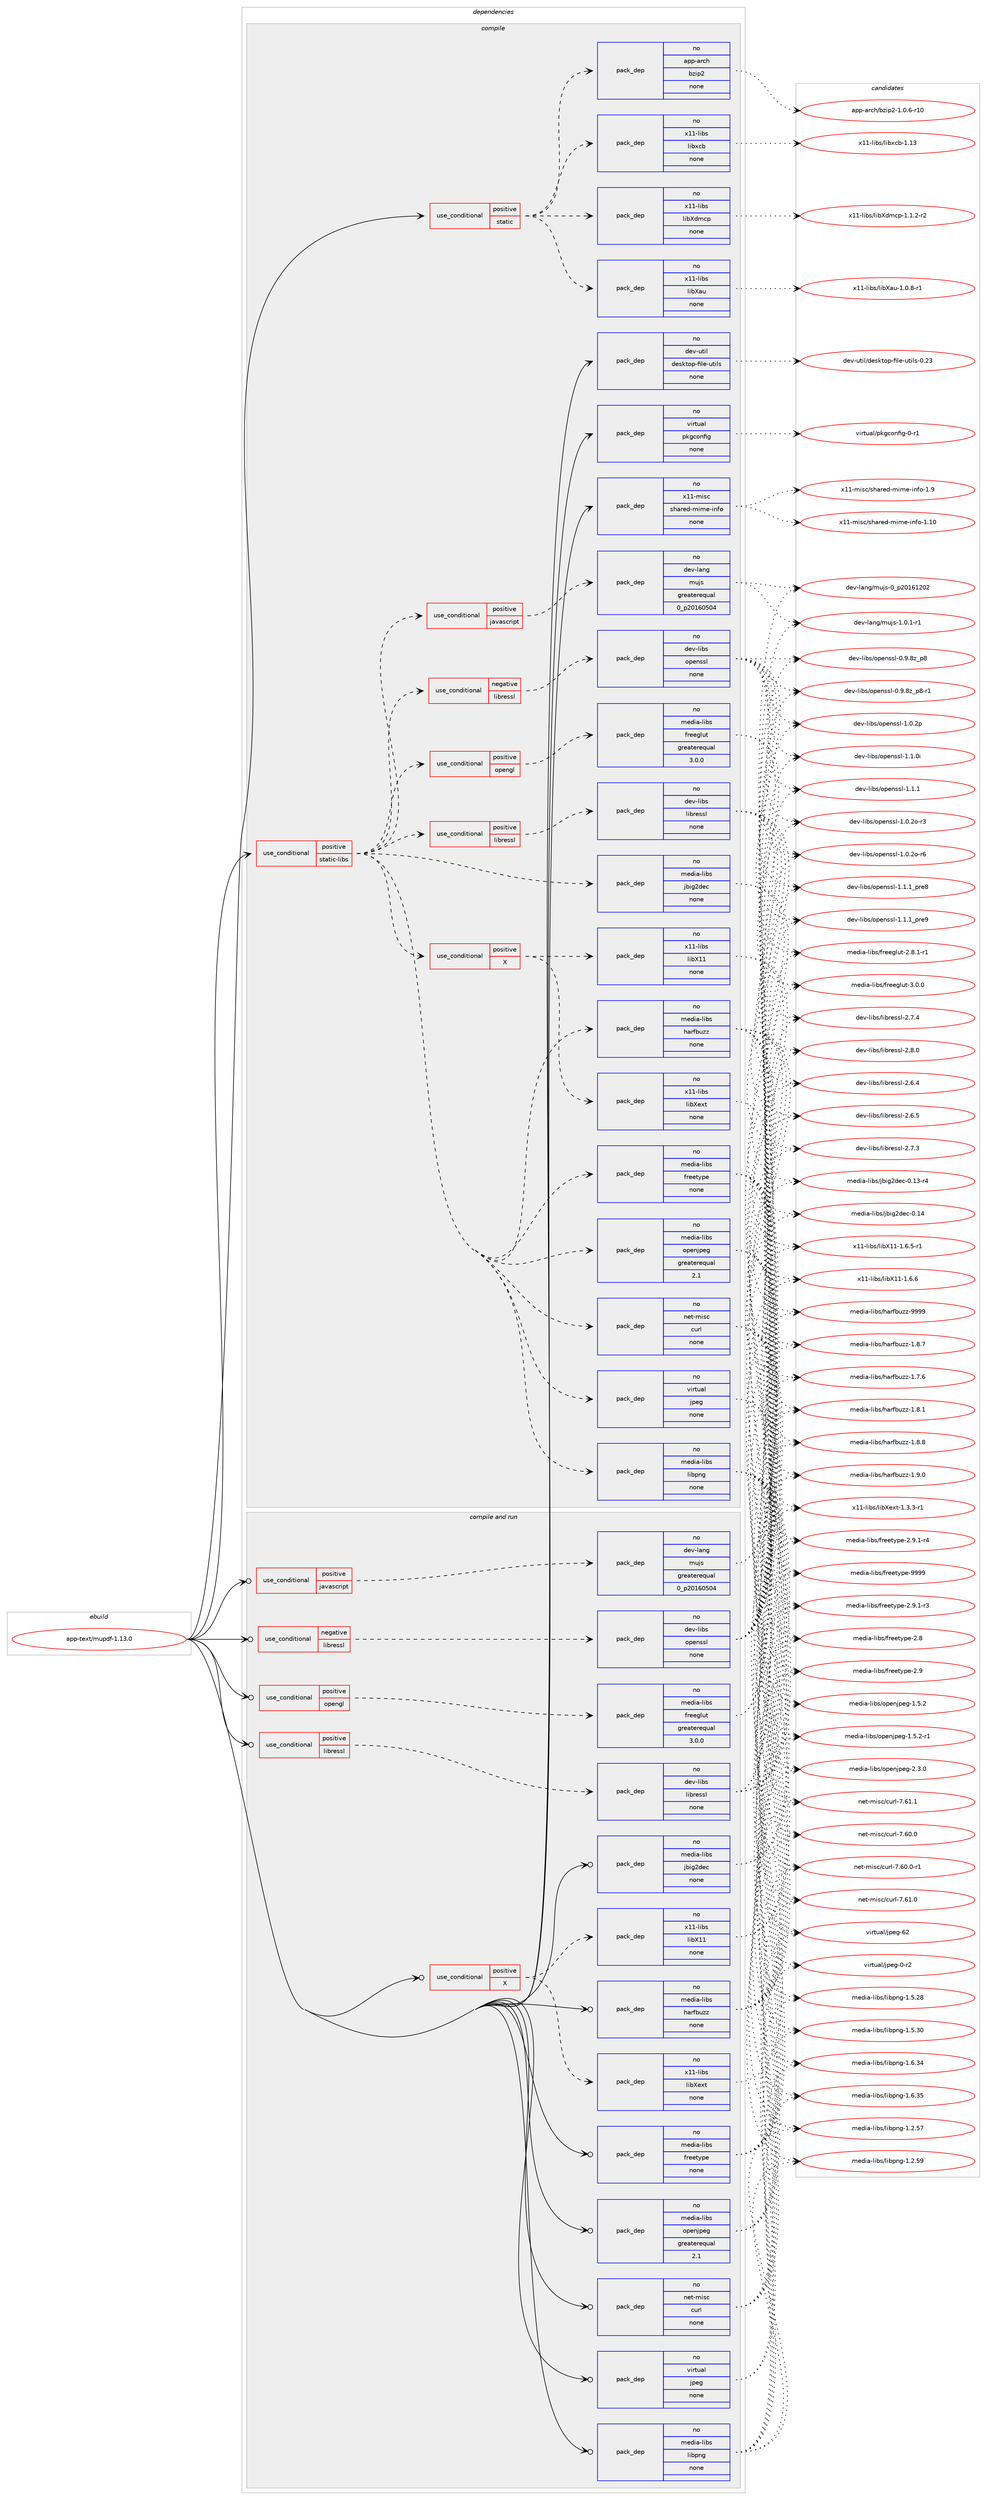 digraph prolog {

# *************
# Graph options
# *************

newrank=true;
concentrate=true;
compound=true;
graph [rankdir=LR,fontname=Helvetica,fontsize=10,ranksep=1.5];#, ranksep=2.5, nodesep=0.2];
edge  [arrowhead=vee];
node  [fontname=Helvetica,fontsize=10];

# **********
# The ebuild
# **********

subgraph cluster_leftcol {
color=gray;
rank=same;
label=<<i>ebuild</i>>;
id [label="app-text/mupdf-1.13.0", color=red, width=4, href="../app-text/mupdf-1.13.0.svg"];
}

# ****************
# The dependencies
# ****************

subgraph cluster_midcol {
color=gray;
label=<<i>dependencies</i>>;
subgraph cluster_compile {
fillcolor="#eeeeee";
style=filled;
label=<<i>compile</i>>;
subgraph cond702 {
dependency2549 [label=<<TABLE BORDER="0" CELLBORDER="1" CELLSPACING="0" CELLPADDING="4"><TR><TD ROWSPAN="3" CELLPADDING="10">use_conditional</TD></TR><TR><TD>positive</TD></TR><TR><TD>static</TD></TR></TABLE>>, shape=none, color=red];
subgraph pack1787 {
dependency2550 [label=<<TABLE BORDER="0" CELLBORDER="1" CELLSPACING="0" CELLPADDING="4" WIDTH="220"><TR><TD ROWSPAN="6" CELLPADDING="30">pack_dep</TD></TR><TR><TD WIDTH="110">no</TD></TR><TR><TD>app-arch</TD></TR><TR><TD>bzip2</TD></TR><TR><TD>none</TD></TR><TR><TD></TD></TR></TABLE>>, shape=none, color=blue];
}
dependency2549:e -> dependency2550:w [weight=20,style="dashed",arrowhead="vee"];
subgraph pack1788 {
dependency2551 [label=<<TABLE BORDER="0" CELLBORDER="1" CELLSPACING="0" CELLPADDING="4" WIDTH="220"><TR><TD ROWSPAN="6" CELLPADDING="30">pack_dep</TD></TR><TR><TD WIDTH="110">no</TD></TR><TR><TD>x11-libs</TD></TR><TR><TD>libXau</TD></TR><TR><TD>none</TD></TR><TR><TD></TD></TR></TABLE>>, shape=none, color=blue];
}
dependency2549:e -> dependency2551:w [weight=20,style="dashed",arrowhead="vee"];
subgraph pack1789 {
dependency2552 [label=<<TABLE BORDER="0" CELLBORDER="1" CELLSPACING="0" CELLPADDING="4" WIDTH="220"><TR><TD ROWSPAN="6" CELLPADDING="30">pack_dep</TD></TR><TR><TD WIDTH="110">no</TD></TR><TR><TD>x11-libs</TD></TR><TR><TD>libXdmcp</TD></TR><TR><TD>none</TD></TR><TR><TD></TD></TR></TABLE>>, shape=none, color=blue];
}
dependency2549:e -> dependency2552:w [weight=20,style="dashed",arrowhead="vee"];
subgraph pack1790 {
dependency2553 [label=<<TABLE BORDER="0" CELLBORDER="1" CELLSPACING="0" CELLPADDING="4" WIDTH="220"><TR><TD ROWSPAN="6" CELLPADDING="30">pack_dep</TD></TR><TR><TD WIDTH="110">no</TD></TR><TR><TD>x11-libs</TD></TR><TR><TD>libxcb</TD></TR><TR><TD>none</TD></TR><TR><TD></TD></TR></TABLE>>, shape=none, color=blue];
}
dependency2549:e -> dependency2553:w [weight=20,style="dashed",arrowhead="vee"];
}
id:e -> dependency2549:w [weight=20,style="solid",arrowhead="vee"];
subgraph cond703 {
dependency2554 [label=<<TABLE BORDER="0" CELLBORDER="1" CELLSPACING="0" CELLPADDING="4"><TR><TD ROWSPAN="3" CELLPADDING="10">use_conditional</TD></TR><TR><TD>positive</TD></TR><TR><TD>static-libs</TD></TR></TABLE>>, shape=none, color=red];
subgraph cond704 {
dependency2555 [label=<<TABLE BORDER="0" CELLBORDER="1" CELLSPACING="0" CELLPADDING="4"><TR><TD ROWSPAN="3" CELLPADDING="10">use_conditional</TD></TR><TR><TD>negative</TD></TR><TR><TD>libressl</TD></TR></TABLE>>, shape=none, color=red];
subgraph pack1791 {
dependency2556 [label=<<TABLE BORDER="0" CELLBORDER="1" CELLSPACING="0" CELLPADDING="4" WIDTH="220"><TR><TD ROWSPAN="6" CELLPADDING="30">pack_dep</TD></TR><TR><TD WIDTH="110">no</TD></TR><TR><TD>dev-libs</TD></TR><TR><TD>openssl</TD></TR><TR><TD>none</TD></TR><TR><TD></TD></TR></TABLE>>, shape=none, color=blue];
}
dependency2555:e -> dependency2556:w [weight=20,style="dashed",arrowhead="vee"];
}
dependency2554:e -> dependency2555:w [weight=20,style="dashed",arrowhead="vee"];
subgraph cond705 {
dependency2557 [label=<<TABLE BORDER="0" CELLBORDER="1" CELLSPACING="0" CELLPADDING="4"><TR><TD ROWSPAN="3" CELLPADDING="10">use_conditional</TD></TR><TR><TD>positive</TD></TR><TR><TD>libressl</TD></TR></TABLE>>, shape=none, color=red];
subgraph pack1792 {
dependency2558 [label=<<TABLE BORDER="0" CELLBORDER="1" CELLSPACING="0" CELLPADDING="4" WIDTH="220"><TR><TD ROWSPAN="6" CELLPADDING="30">pack_dep</TD></TR><TR><TD WIDTH="110">no</TD></TR><TR><TD>dev-libs</TD></TR><TR><TD>libressl</TD></TR><TR><TD>none</TD></TR><TR><TD></TD></TR></TABLE>>, shape=none, color=blue];
}
dependency2557:e -> dependency2558:w [weight=20,style="dashed",arrowhead="vee"];
}
dependency2554:e -> dependency2557:w [weight=20,style="dashed",arrowhead="vee"];
subgraph cond706 {
dependency2559 [label=<<TABLE BORDER="0" CELLBORDER="1" CELLSPACING="0" CELLPADDING="4"><TR><TD ROWSPAN="3" CELLPADDING="10">use_conditional</TD></TR><TR><TD>positive</TD></TR><TR><TD>javascript</TD></TR></TABLE>>, shape=none, color=red];
subgraph pack1793 {
dependency2560 [label=<<TABLE BORDER="0" CELLBORDER="1" CELLSPACING="0" CELLPADDING="4" WIDTH="220"><TR><TD ROWSPAN="6" CELLPADDING="30">pack_dep</TD></TR><TR><TD WIDTH="110">no</TD></TR><TR><TD>dev-lang</TD></TR><TR><TD>mujs</TD></TR><TR><TD>greaterequal</TD></TR><TR><TD>0_p20160504</TD></TR></TABLE>>, shape=none, color=blue];
}
dependency2559:e -> dependency2560:w [weight=20,style="dashed",arrowhead="vee"];
}
dependency2554:e -> dependency2559:w [weight=20,style="dashed",arrowhead="vee"];
subgraph pack1794 {
dependency2561 [label=<<TABLE BORDER="0" CELLBORDER="1" CELLSPACING="0" CELLPADDING="4" WIDTH="220"><TR><TD ROWSPAN="6" CELLPADDING="30">pack_dep</TD></TR><TR><TD WIDTH="110">no</TD></TR><TR><TD>media-libs</TD></TR><TR><TD>freetype</TD></TR><TR><TD>none</TD></TR><TR><TD></TD></TR></TABLE>>, shape=none, color=blue];
}
dependency2554:e -> dependency2561:w [weight=20,style="dashed",arrowhead="vee"];
subgraph pack1795 {
dependency2562 [label=<<TABLE BORDER="0" CELLBORDER="1" CELLSPACING="0" CELLPADDING="4" WIDTH="220"><TR><TD ROWSPAN="6" CELLPADDING="30">pack_dep</TD></TR><TR><TD WIDTH="110">no</TD></TR><TR><TD>media-libs</TD></TR><TR><TD>harfbuzz</TD></TR><TR><TD>none</TD></TR><TR><TD></TD></TR></TABLE>>, shape=none, color=blue];
}
dependency2554:e -> dependency2562:w [weight=20,style="dashed",arrowhead="vee"];
subgraph pack1796 {
dependency2563 [label=<<TABLE BORDER="0" CELLBORDER="1" CELLSPACING="0" CELLPADDING="4" WIDTH="220"><TR><TD ROWSPAN="6" CELLPADDING="30">pack_dep</TD></TR><TR><TD WIDTH="110">no</TD></TR><TR><TD>media-libs</TD></TR><TR><TD>jbig2dec</TD></TR><TR><TD>none</TD></TR><TR><TD></TD></TR></TABLE>>, shape=none, color=blue];
}
dependency2554:e -> dependency2563:w [weight=20,style="dashed",arrowhead="vee"];
subgraph pack1797 {
dependency2564 [label=<<TABLE BORDER="0" CELLBORDER="1" CELLSPACING="0" CELLPADDING="4" WIDTH="220"><TR><TD ROWSPAN="6" CELLPADDING="30">pack_dep</TD></TR><TR><TD WIDTH="110">no</TD></TR><TR><TD>media-libs</TD></TR><TR><TD>libpng</TD></TR><TR><TD>none</TD></TR><TR><TD></TD></TR></TABLE>>, shape=none, color=blue];
}
dependency2554:e -> dependency2564:w [weight=20,style="dashed",arrowhead="vee"];
subgraph pack1798 {
dependency2565 [label=<<TABLE BORDER="0" CELLBORDER="1" CELLSPACING="0" CELLPADDING="4" WIDTH="220"><TR><TD ROWSPAN="6" CELLPADDING="30">pack_dep</TD></TR><TR><TD WIDTH="110">no</TD></TR><TR><TD>media-libs</TD></TR><TR><TD>openjpeg</TD></TR><TR><TD>greaterequal</TD></TR><TR><TD>2.1</TD></TR></TABLE>>, shape=none, color=blue];
}
dependency2554:e -> dependency2565:w [weight=20,style="dashed",arrowhead="vee"];
subgraph pack1799 {
dependency2566 [label=<<TABLE BORDER="0" CELLBORDER="1" CELLSPACING="0" CELLPADDING="4" WIDTH="220"><TR><TD ROWSPAN="6" CELLPADDING="30">pack_dep</TD></TR><TR><TD WIDTH="110">no</TD></TR><TR><TD>net-misc</TD></TR><TR><TD>curl</TD></TR><TR><TD>none</TD></TR><TR><TD></TD></TR></TABLE>>, shape=none, color=blue];
}
dependency2554:e -> dependency2566:w [weight=20,style="dashed",arrowhead="vee"];
subgraph pack1800 {
dependency2567 [label=<<TABLE BORDER="0" CELLBORDER="1" CELLSPACING="0" CELLPADDING="4" WIDTH="220"><TR><TD ROWSPAN="6" CELLPADDING="30">pack_dep</TD></TR><TR><TD WIDTH="110">no</TD></TR><TR><TD>virtual</TD></TR><TR><TD>jpeg</TD></TR><TR><TD>none</TD></TR><TR><TD></TD></TR></TABLE>>, shape=none, color=blue];
}
dependency2554:e -> dependency2567:w [weight=20,style="dashed",arrowhead="vee"];
subgraph cond707 {
dependency2568 [label=<<TABLE BORDER="0" CELLBORDER="1" CELLSPACING="0" CELLPADDING="4"><TR><TD ROWSPAN="3" CELLPADDING="10">use_conditional</TD></TR><TR><TD>positive</TD></TR><TR><TD>X</TD></TR></TABLE>>, shape=none, color=red];
subgraph pack1801 {
dependency2569 [label=<<TABLE BORDER="0" CELLBORDER="1" CELLSPACING="0" CELLPADDING="4" WIDTH="220"><TR><TD ROWSPAN="6" CELLPADDING="30">pack_dep</TD></TR><TR><TD WIDTH="110">no</TD></TR><TR><TD>x11-libs</TD></TR><TR><TD>libX11</TD></TR><TR><TD>none</TD></TR><TR><TD></TD></TR></TABLE>>, shape=none, color=blue];
}
dependency2568:e -> dependency2569:w [weight=20,style="dashed",arrowhead="vee"];
subgraph pack1802 {
dependency2570 [label=<<TABLE BORDER="0" CELLBORDER="1" CELLSPACING="0" CELLPADDING="4" WIDTH="220"><TR><TD ROWSPAN="6" CELLPADDING="30">pack_dep</TD></TR><TR><TD WIDTH="110">no</TD></TR><TR><TD>x11-libs</TD></TR><TR><TD>libXext</TD></TR><TR><TD>none</TD></TR><TR><TD></TD></TR></TABLE>>, shape=none, color=blue];
}
dependency2568:e -> dependency2570:w [weight=20,style="dashed",arrowhead="vee"];
}
dependency2554:e -> dependency2568:w [weight=20,style="dashed",arrowhead="vee"];
subgraph cond708 {
dependency2571 [label=<<TABLE BORDER="0" CELLBORDER="1" CELLSPACING="0" CELLPADDING="4"><TR><TD ROWSPAN="3" CELLPADDING="10">use_conditional</TD></TR><TR><TD>positive</TD></TR><TR><TD>opengl</TD></TR></TABLE>>, shape=none, color=red];
subgraph pack1803 {
dependency2572 [label=<<TABLE BORDER="0" CELLBORDER="1" CELLSPACING="0" CELLPADDING="4" WIDTH="220"><TR><TD ROWSPAN="6" CELLPADDING="30">pack_dep</TD></TR><TR><TD WIDTH="110">no</TD></TR><TR><TD>media-libs</TD></TR><TR><TD>freeglut</TD></TR><TR><TD>greaterequal</TD></TR><TR><TD>3.0.0</TD></TR></TABLE>>, shape=none, color=blue];
}
dependency2571:e -> dependency2572:w [weight=20,style="dashed",arrowhead="vee"];
}
dependency2554:e -> dependency2571:w [weight=20,style="dashed",arrowhead="vee"];
}
id:e -> dependency2554:w [weight=20,style="solid",arrowhead="vee"];
subgraph pack1804 {
dependency2573 [label=<<TABLE BORDER="0" CELLBORDER="1" CELLSPACING="0" CELLPADDING="4" WIDTH="220"><TR><TD ROWSPAN="6" CELLPADDING="30">pack_dep</TD></TR><TR><TD WIDTH="110">no</TD></TR><TR><TD>dev-util</TD></TR><TR><TD>desktop-file-utils</TD></TR><TR><TD>none</TD></TR><TR><TD></TD></TR></TABLE>>, shape=none, color=blue];
}
id:e -> dependency2573:w [weight=20,style="solid",arrowhead="vee"];
subgraph pack1805 {
dependency2574 [label=<<TABLE BORDER="0" CELLBORDER="1" CELLSPACING="0" CELLPADDING="4" WIDTH="220"><TR><TD ROWSPAN="6" CELLPADDING="30">pack_dep</TD></TR><TR><TD WIDTH="110">no</TD></TR><TR><TD>virtual</TD></TR><TR><TD>pkgconfig</TD></TR><TR><TD>none</TD></TR><TR><TD></TD></TR></TABLE>>, shape=none, color=blue];
}
id:e -> dependency2574:w [weight=20,style="solid",arrowhead="vee"];
subgraph pack1806 {
dependency2575 [label=<<TABLE BORDER="0" CELLBORDER="1" CELLSPACING="0" CELLPADDING="4" WIDTH="220"><TR><TD ROWSPAN="6" CELLPADDING="30">pack_dep</TD></TR><TR><TD WIDTH="110">no</TD></TR><TR><TD>x11-misc</TD></TR><TR><TD>shared-mime-info</TD></TR><TR><TD>none</TD></TR><TR><TD></TD></TR></TABLE>>, shape=none, color=blue];
}
id:e -> dependency2575:w [weight=20,style="solid",arrowhead="vee"];
}
subgraph cluster_compileandrun {
fillcolor="#eeeeee";
style=filled;
label=<<i>compile and run</i>>;
subgraph cond709 {
dependency2576 [label=<<TABLE BORDER="0" CELLBORDER="1" CELLSPACING="0" CELLPADDING="4"><TR><TD ROWSPAN="3" CELLPADDING="10">use_conditional</TD></TR><TR><TD>negative</TD></TR><TR><TD>libressl</TD></TR></TABLE>>, shape=none, color=red];
subgraph pack1807 {
dependency2577 [label=<<TABLE BORDER="0" CELLBORDER="1" CELLSPACING="0" CELLPADDING="4" WIDTH="220"><TR><TD ROWSPAN="6" CELLPADDING="30">pack_dep</TD></TR><TR><TD WIDTH="110">no</TD></TR><TR><TD>dev-libs</TD></TR><TR><TD>openssl</TD></TR><TR><TD>none</TD></TR><TR><TD></TD></TR></TABLE>>, shape=none, color=blue];
}
dependency2576:e -> dependency2577:w [weight=20,style="dashed",arrowhead="vee"];
}
id:e -> dependency2576:w [weight=20,style="solid",arrowhead="odotvee"];
subgraph cond710 {
dependency2578 [label=<<TABLE BORDER="0" CELLBORDER="1" CELLSPACING="0" CELLPADDING="4"><TR><TD ROWSPAN="3" CELLPADDING="10">use_conditional</TD></TR><TR><TD>positive</TD></TR><TR><TD>X</TD></TR></TABLE>>, shape=none, color=red];
subgraph pack1808 {
dependency2579 [label=<<TABLE BORDER="0" CELLBORDER="1" CELLSPACING="0" CELLPADDING="4" WIDTH="220"><TR><TD ROWSPAN="6" CELLPADDING="30">pack_dep</TD></TR><TR><TD WIDTH="110">no</TD></TR><TR><TD>x11-libs</TD></TR><TR><TD>libX11</TD></TR><TR><TD>none</TD></TR><TR><TD></TD></TR></TABLE>>, shape=none, color=blue];
}
dependency2578:e -> dependency2579:w [weight=20,style="dashed",arrowhead="vee"];
subgraph pack1809 {
dependency2580 [label=<<TABLE BORDER="0" CELLBORDER="1" CELLSPACING="0" CELLPADDING="4" WIDTH="220"><TR><TD ROWSPAN="6" CELLPADDING="30">pack_dep</TD></TR><TR><TD WIDTH="110">no</TD></TR><TR><TD>x11-libs</TD></TR><TR><TD>libXext</TD></TR><TR><TD>none</TD></TR><TR><TD></TD></TR></TABLE>>, shape=none, color=blue];
}
dependency2578:e -> dependency2580:w [weight=20,style="dashed",arrowhead="vee"];
}
id:e -> dependency2578:w [weight=20,style="solid",arrowhead="odotvee"];
subgraph cond711 {
dependency2581 [label=<<TABLE BORDER="0" CELLBORDER="1" CELLSPACING="0" CELLPADDING="4"><TR><TD ROWSPAN="3" CELLPADDING="10">use_conditional</TD></TR><TR><TD>positive</TD></TR><TR><TD>javascript</TD></TR></TABLE>>, shape=none, color=red];
subgraph pack1810 {
dependency2582 [label=<<TABLE BORDER="0" CELLBORDER="1" CELLSPACING="0" CELLPADDING="4" WIDTH="220"><TR><TD ROWSPAN="6" CELLPADDING="30">pack_dep</TD></TR><TR><TD WIDTH="110">no</TD></TR><TR><TD>dev-lang</TD></TR><TR><TD>mujs</TD></TR><TR><TD>greaterequal</TD></TR><TR><TD>0_p20160504</TD></TR></TABLE>>, shape=none, color=blue];
}
dependency2581:e -> dependency2582:w [weight=20,style="dashed",arrowhead="vee"];
}
id:e -> dependency2581:w [weight=20,style="solid",arrowhead="odotvee"];
subgraph cond712 {
dependency2583 [label=<<TABLE BORDER="0" CELLBORDER="1" CELLSPACING="0" CELLPADDING="4"><TR><TD ROWSPAN="3" CELLPADDING="10">use_conditional</TD></TR><TR><TD>positive</TD></TR><TR><TD>libressl</TD></TR></TABLE>>, shape=none, color=red];
subgraph pack1811 {
dependency2584 [label=<<TABLE BORDER="0" CELLBORDER="1" CELLSPACING="0" CELLPADDING="4" WIDTH="220"><TR><TD ROWSPAN="6" CELLPADDING="30">pack_dep</TD></TR><TR><TD WIDTH="110">no</TD></TR><TR><TD>dev-libs</TD></TR><TR><TD>libressl</TD></TR><TR><TD>none</TD></TR><TR><TD></TD></TR></TABLE>>, shape=none, color=blue];
}
dependency2583:e -> dependency2584:w [weight=20,style="dashed",arrowhead="vee"];
}
id:e -> dependency2583:w [weight=20,style="solid",arrowhead="odotvee"];
subgraph cond713 {
dependency2585 [label=<<TABLE BORDER="0" CELLBORDER="1" CELLSPACING="0" CELLPADDING="4"><TR><TD ROWSPAN="3" CELLPADDING="10">use_conditional</TD></TR><TR><TD>positive</TD></TR><TR><TD>opengl</TD></TR></TABLE>>, shape=none, color=red];
subgraph pack1812 {
dependency2586 [label=<<TABLE BORDER="0" CELLBORDER="1" CELLSPACING="0" CELLPADDING="4" WIDTH="220"><TR><TD ROWSPAN="6" CELLPADDING="30">pack_dep</TD></TR><TR><TD WIDTH="110">no</TD></TR><TR><TD>media-libs</TD></TR><TR><TD>freeglut</TD></TR><TR><TD>greaterequal</TD></TR><TR><TD>3.0.0</TD></TR></TABLE>>, shape=none, color=blue];
}
dependency2585:e -> dependency2586:w [weight=20,style="dashed",arrowhead="vee"];
}
id:e -> dependency2585:w [weight=20,style="solid",arrowhead="odotvee"];
subgraph pack1813 {
dependency2587 [label=<<TABLE BORDER="0" CELLBORDER="1" CELLSPACING="0" CELLPADDING="4" WIDTH="220"><TR><TD ROWSPAN="6" CELLPADDING="30">pack_dep</TD></TR><TR><TD WIDTH="110">no</TD></TR><TR><TD>media-libs</TD></TR><TR><TD>freetype</TD></TR><TR><TD>none</TD></TR><TR><TD></TD></TR></TABLE>>, shape=none, color=blue];
}
id:e -> dependency2587:w [weight=20,style="solid",arrowhead="odotvee"];
subgraph pack1814 {
dependency2588 [label=<<TABLE BORDER="0" CELLBORDER="1" CELLSPACING="0" CELLPADDING="4" WIDTH="220"><TR><TD ROWSPAN="6" CELLPADDING="30">pack_dep</TD></TR><TR><TD WIDTH="110">no</TD></TR><TR><TD>media-libs</TD></TR><TR><TD>harfbuzz</TD></TR><TR><TD>none</TD></TR><TR><TD></TD></TR></TABLE>>, shape=none, color=blue];
}
id:e -> dependency2588:w [weight=20,style="solid",arrowhead="odotvee"];
subgraph pack1815 {
dependency2589 [label=<<TABLE BORDER="0" CELLBORDER="1" CELLSPACING="0" CELLPADDING="4" WIDTH="220"><TR><TD ROWSPAN="6" CELLPADDING="30">pack_dep</TD></TR><TR><TD WIDTH="110">no</TD></TR><TR><TD>media-libs</TD></TR><TR><TD>jbig2dec</TD></TR><TR><TD>none</TD></TR><TR><TD></TD></TR></TABLE>>, shape=none, color=blue];
}
id:e -> dependency2589:w [weight=20,style="solid",arrowhead="odotvee"];
subgraph pack1816 {
dependency2590 [label=<<TABLE BORDER="0" CELLBORDER="1" CELLSPACING="0" CELLPADDING="4" WIDTH="220"><TR><TD ROWSPAN="6" CELLPADDING="30">pack_dep</TD></TR><TR><TD WIDTH="110">no</TD></TR><TR><TD>media-libs</TD></TR><TR><TD>libpng</TD></TR><TR><TD>none</TD></TR><TR><TD></TD></TR></TABLE>>, shape=none, color=blue];
}
id:e -> dependency2590:w [weight=20,style="solid",arrowhead="odotvee"];
subgraph pack1817 {
dependency2591 [label=<<TABLE BORDER="0" CELLBORDER="1" CELLSPACING="0" CELLPADDING="4" WIDTH="220"><TR><TD ROWSPAN="6" CELLPADDING="30">pack_dep</TD></TR><TR><TD WIDTH="110">no</TD></TR><TR><TD>media-libs</TD></TR><TR><TD>openjpeg</TD></TR><TR><TD>greaterequal</TD></TR><TR><TD>2.1</TD></TR></TABLE>>, shape=none, color=blue];
}
id:e -> dependency2591:w [weight=20,style="solid",arrowhead="odotvee"];
subgraph pack1818 {
dependency2592 [label=<<TABLE BORDER="0" CELLBORDER="1" CELLSPACING="0" CELLPADDING="4" WIDTH="220"><TR><TD ROWSPAN="6" CELLPADDING="30">pack_dep</TD></TR><TR><TD WIDTH="110">no</TD></TR><TR><TD>net-misc</TD></TR><TR><TD>curl</TD></TR><TR><TD>none</TD></TR><TR><TD></TD></TR></TABLE>>, shape=none, color=blue];
}
id:e -> dependency2592:w [weight=20,style="solid",arrowhead="odotvee"];
subgraph pack1819 {
dependency2593 [label=<<TABLE BORDER="0" CELLBORDER="1" CELLSPACING="0" CELLPADDING="4" WIDTH="220"><TR><TD ROWSPAN="6" CELLPADDING="30">pack_dep</TD></TR><TR><TD WIDTH="110">no</TD></TR><TR><TD>virtual</TD></TR><TR><TD>jpeg</TD></TR><TR><TD>none</TD></TR><TR><TD></TD></TR></TABLE>>, shape=none, color=blue];
}
id:e -> dependency2593:w [weight=20,style="solid",arrowhead="odotvee"];
}
subgraph cluster_run {
fillcolor="#eeeeee";
style=filled;
label=<<i>run</i>>;
}
}

# **************
# The candidates
# **************

subgraph cluster_choices {
rank=same;
color=gray;
label=<<i>candidates</i>>;

subgraph choice1787 {
color=black;
nodesep=1;
choice97112112459711499104479812210511250454946484654451144948 [label="app-arch/bzip2-1.0.6-r10", color=red, width=4,href="../app-arch/bzip2-1.0.6-r10.svg"];
dependency2550:e -> choice97112112459711499104479812210511250454946484654451144948:w [style=dotted,weight="100"];
}
subgraph choice1788 {
color=black;
nodesep=1;
choice12049494510810598115471081059888971174549464846564511449 [label="x11-libs/libXau-1.0.8-r1", color=red, width=4,href="../x11-libs/libXau-1.0.8-r1.svg"];
dependency2551:e -> choice12049494510810598115471081059888971174549464846564511449:w [style=dotted,weight="100"];
}
subgraph choice1789 {
color=black;
nodesep=1;
choice12049494510810598115471081059888100109991124549464946504511450 [label="x11-libs/libXdmcp-1.1.2-r2", color=red, width=4,href="../x11-libs/libXdmcp-1.1.2-r2.svg"];
dependency2552:e -> choice12049494510810598115471081059888100109991124549464946504511450:w [style=dotted,weight="100"];
}
subgraph choice1790 {
color=black;
nodesep=1;
choice12049494510810598115471081059812099984549464951 [label="x11-libs/libxcb-1.13", color=red, width=4,href="../x11-libs/libxcb-1.13.svg"];
dependency2553:e -> choice12049494510810598115471081059812099984549464951:w [style=dotted,weight="100"];
}
subgraph choice1791 {
color=black;
nodesep=1;
choice1001011184510810598115471111121011101151151084549464846501114511451 [label="dev-libs/openssl-1.0.2o-r3", color=red, width=4,href="../dev-libs/openssl-1.0.2o-r3.svg"];
choice1001011184510810598115471111121011101151151084549464846501114511454 [label="dev-libs/openssl-1.0.2o-r6", color=red, width=4,href="../dev-libs/openssl-1.0.2o-r6.svg"];
choice1001011184510810598115471111121011101151151084549464946499511211410156 [label="dev-libs/openssl-1.1.1_pre8", color=red, width=4,href="../dev-libs/openssl-1.1.1_pre8.svg"];
choice1001011184510810598115471111121011101151151084549464946499511211410157 [label="dev-libs/openssl-1.1.1_pre9", color=red, width=4,href="../dev-libs/openssl-1.1.1_pre9.svg"];
choice1001011184510810598115471111121011101151151084548465746561229511256 [label="dev-libs/openssl-0.9.8z_p8", color=red, width=4,href="../dev-libs/openssl-0.9.8z_p8.svg"];
choice10010111845108105981154711111210111011511510845484657465612295112564511449 [label="dev-libs/openssl-0.9.8z_p8-r1", color=red, width=4,href="../dev-libs/openssl-0.9.8z_p8-r1.svg"];
choice100101118451081059811547111112101110115115108454946484650112 [label="dev-libs/openssl-1.0.2p", color=red, width=4,href="../dev-libs/openssl-1.0.2p.svg"];
choice100101118451081059811547111112101110115115108454946494648105 [label="dev-libs/openssl-1.1.0i", color=red, width=4,href="../dev-libs/openssl-1.1.0i.svg"];
choice100101118451081059811547111112101110115115108454946494649 [label="dev-libs/openssl-1.1.1", color=red, width=4,href="../dev-libs/openssl-1.1.1.svg"];
dependency2556:e -> choice1001011184510810598115471111121011101151151084549464846501114511451:w [style=dotted,weight="100"];
dependency2556:e -> choice1001011184510810598115471111121011101151151084549464846501114511454:w [style=dotted,weight="100"];
dependency2556:e -> choice1001011184510810598115471111121011101151151084549464946499511211410156:w [style=dotted,weight="100"];
dependency2556:e -> choice1001011184510810598115471111121011101151151084549464946499511211410157:w [style=dotted,weight="100"];
dependency2556:e -> choice1001011184510810598115471111121011101151151084548465746561229511256:w [style=dotted,weight="100"];
dependency2556:e -> choice10010111845108105981154711111210111011511510845484657465612295112564511449:w [style=dotted,weight="100"];
dependency2556:e -> choice100101118451081059811547111112101110115115108454946484650112:w [style=dotted,weight="100"];
dependency2556:e -> choice100101118451081059811547111112101110115115108454946494648105:w [style=dotted,weight="100"];
dependency2556:e -> choice100101118451081059811547111112101110115115108454946494649:w [style=dotted,weight="100"];
}
subgraph choice1792 {
color=black;
nodesep=1;
choice10010111845108105981154710810598114101115115108455046544652 [label="dev-libs/libressl-2.6.4", color=red, width=4,href="../dev-libs/libressl-2.6.4.svg"];
choice10010111845108105981154710810598114101115115108455046544653 [label="dev-libs/libressl-2.6.5", color=red, width=4,href="../dev-libs/libressl-2.6.5.svg"];
choice10010111845108105981154710810598114101115115108455046554651 [label="dev-libs/libressl-2.7.3", color=red, width=4,href="../dev-libs/libressl-2.7.3.svg"];
choice10010111845108105981154710810598114101115115108455046554652 [label="dev-libs/libressl-2.7.4", color=red, width=4,href="../dev-libs/libressl-2.7.4.svg"];
choice10010111845108105981154710810598114101115115108455046564648 [label="dev-libs/libressl-2.8.0", color=red, width=4,href="../dev-libs/libressl-2.8.0.svg"];
dependency2558:e -> choice10010111845108105981154710810598114101115115108455046544652:w [style=dotted,weight="100"];
dependency2558:e -> choice10010111845108105981154710810598114101115115108455046544653:w [style=dotted,weight="100"];
dependency2558:e -> choice10010111845108105981154710810598114101115115108455046554651:w [style=dotted,weight="100"];
dependency2558:e -> choice10010111845108105981154710810598114101115115108455046554652:w [style=dotted,weight="100"];
dependency2558:e -> choice10010111845108105981154710810598114101115115108455046564648:w [style=dotted,weight="100"];
}
subgraph choice1793 {
color=black;
nodesep=1;
choice1001011184510897110103471091171061154548951125048495449504850 [label="dev-lang/mujs-0_p20161202", color=red, width=4,href="../dev-lang/mujs-0_p20161202.svg"];
choice1001011184510897110103471091171061154549464846494511449 [label="dev-lang/mujs-1.0.1-r1", color=red, width=4,href="../dev-lang/mujs-1.0.1-r1.svg"];
dependency2560:e -> choice1001011184510897110103471091171061154548951125048495449504850:w [style=dotted,weight="100"];
dependency2560:e -> choice1001011184510897110103471091171061154549464846494511449:w [style=dotted,weight="100"];
}
subgraph choice1794 {
color=black;
nodesep=1;
choice1091011001059745108105981154710211410110111612111210145504656 [label="media-libs/freetype-2.8", color=red, width=4,href="../media-libs/freetype-2.8.svg"];
choice1091011001059745108105981154710211410110111612111210145504657 [label="media-libs/freetype-2.9", color=red, width=4,href="../media-libs/freetype-2.9.svg"];
choice109101100105974510810598115471021141011011161211121014550465746494511451 [label="media-libs/freetype-2.9.1-r3", color=red, width=4,href="../media-libs/freetype-2.9.1-r3.svg"];
choice109101100105974510810598115471021141011011161211121014550465746494511452 [label="media-libs/freetype-2.9.1-r4", color=red, width=4,href="../media-libs/freetype-2.9.1-r4.svg"];
choice109101100105974510810598115471021141011011161211121014557575757 [label="media-libs/freetype-9999", color=red, width=4,href="../media-libs/freetype-9999.svg"];
dependency2561:e -> choice1091011001059745108105981154710211410110111612111210145504656:w [style=dotted,weight="100"];
dependency2561:e -> choice1091011001059745108105981154710211410110111612111210145504657:w [style=dotted,weight="100"];
dependency2561:e -> choice109101100105974510810598115471021141011011161211121014550465746494511451:w [style=dotted,weight="100"];
dependency2561:e -> choice109101100105974510810598115471021141011011161211121014550465746494511452:w [style=dotted,weight="100"];
dependency2561:e -> choice109101100105974510810598115471021141011011161211121014557575757:w [style=dotted,weight="100"];
}
subgraph choice1795 {
color=black;
nodesep=1;
choice109101100105974510810598115471049711410298117122122454946564655 [label="media-libs/harfbuzz-1.8.7", color=red, width=4,href="../media-libs/harfbuzz-1.8.7.svg"];
choice109101100105974510810598115471049711410298117122122454946554654 [label="media-libs/harfbuzz-1.7.6", color=red, width=4,href="../media-libs/harfbuzz-1.7.6.svg"];
choice109101100105974510810598115471049711410298117122122454946564649 [label="media-libs/harfbuzz-1.8.1", color=red, width=4,href="../media-libs/harfbuzz-1.8.1.svg"];
choice109101100105974510810598115471049711410298117122122454946564656 [label="media-libs/harfbuzz-1.8.8", color=red, width=4,href="../media-libs/harfbuzz-1.8.8.svg"];
choice109101100105974510810598115471049711410298117122122454946574648 [label="media-libs/harfbuzz-1.9.0", color=red, width=4,href="../media-libs/harfbuzz-1.9.0.svg"];
choice1091011001059745108105981154710497114102981171221224557575757 [label="media-libs/harfbuzz-9999", color=red, width=4,href="../media-libs/harfbuzz-9999.svg"];
dependency2562:e -> choice109101100105974510810598115471049711410298117122122454946564655:w [style=dotted,weight="100"];
dependency2562:e -> choice109101100105974510810598115471049711410298117122122454946554654:w [style=dotted,weight="100"];
dependency2562:e -> choice109101100105974510810598115471049711410298117122122454946564649:w [style=dotted,weight="100"];
dependency2562:e -> choice109101100105974510810598115471049711410298117122122454946564656:w [style=dotted,weight="100"];
dependency2562:e -> choice109101100105974510810598115471049711410298117122122454946574648:w [style=dotted,weight="100"];
dependency2562:e -> choice1091011001059745108105981154710497114102981171221224557575757:w [style=dotted,weight="100"];
}
subgraph choice1796 {
color=black;
nodesep=1;
choice1091011001059745108105981154710698105103501001019945484649514511452 [label="media-libs/jbig2dec-0.13-r4", color=red, width=4,href="../media-libs/jbig2dec-0.13-r4.svg"];
choice109101100105974510810598115471069810510350100101994548464952 [label="media-libs/jbig2dec-0.14", color=red, width=4,href="../media-libs/jbig2dec-0.14.svg"];
dependency2563:e -> choice1091011001059745108105981154710698105103501001019945484649514511452:w [style=dotted,weight="100"];
dependency2563:e -> choice109101100105974510810598115471069810510350100101994548464952:w [style=dotted,weight="100"];
}
subgraph choice1797 {
color=black;
nodesep=1;
choice109101100105974510810598115471081059811211010345494650465355 [label="media-libs/libpng-1.2.57", color=red, width=4,href="../media-libs/libpng-1.2.57.svg"];
choice109101100105974510810598115471081059811211010345494650465357 [label="media-libs/libpng-1.2.59", color=red, width=4,href="../media-libs/libpng-1.2.59.svg"];
choice109101100105974510810598115471081059811211010345494653465056 [label="media-libs/libpng-1.5.28", color=red, width=4,href="../media-libs/libpng-1.5.28.svg"];
choice109101100105974510810598115471081059811211010345494653465148 [label="media-libs/libpng-1.5.30", color=red, width=4,href="../media-libs/libpng-1.5.30.svg"];
choice109101100105974510810598115471081059811211010345494654465152 [label="media-libs/libpng-1.6.34", color=red, width=4,href="../media-libs/libpng-1.6.34.svg"];
choice109101100105974510810598115471081059811211010345494654465153 [label="media-libs/libpng-1.6.35", color=red, width=4,href="../media-libs/libpng-1.6.35.svg"];
dependency2564:e -> choice109101100105974510810598115471081059811211010345494650465355:w [style=dotted,weight="100"];
dependency2564:e -> choice109101100105974510810598115471081059811211010345494650465357:w [style=dotted,weight="100"];
dependency2564:e -> choice109101100105974510810598115471081059811211010345494653465056:w [style=dotted,weight="100"];
dependency2564:e -> choice109101100105974510810598115471081059811211010345494653465148:w [style=dotted,weight="100"];
dependency2564:e -> choice109101100105974510810598115471081059811211010345494654465152:w [style=dotted,weight="100"];
dependency2564:e -> choice109101100105974510810598115471081059811211010345494654465153:w [style=dotted,weight="100"];
}
subgraph choice1798 {
color=black;
nodesep=1;
choice10910110010597451081059811547111112101110106112101103454946534650 [label="media-libs/openjpeg-1.5.2", color=red, width=4,href="../media-libs/openjpeg-1.5.2.svg"];
choice109101100105974510810598115471111121011101061121011034549465346504511449 [label="media-libs/openjpeg-1.5.2-r1", color=red, width=4,href="../media-libs/openjpeg-1.5.2-r1.svg"];
choice10910110010597451081059811547111112101110106112101103455046514648 [label="media-libs/openjpeg-2.3.0", color=red, width=4,href="../media-libs/openjpeg-2.3.0.svg"];
dependency2565:e -> choice10910110010597451081059811547111112101110106112101103454946534650:w [style=dotted,weight="100"];
dependency2565:e -> choice109101100105974510810598115471111121011101061121011034549465346504511449:w [style=dotted,weight="100"];
dependency2565:e -> choice10910110010597451081059811547111112101110106112101103455046514648:w [style=dotted,weight="100"];
}
subgraph choice1799 {
color=black;
nodesep=1;
choice1101011164510910511599479911711410845554654484648 [label="net-misc/curl-7.60.0", color=red, width=4,href="../net-misc/curl-7.60.0.svg"];
choice11010111645109105115994799117114108455546544846484511449 [label="net-misc/curl-7.60.0-r1", color=red, width=4,href="../net-misc/curl-7.60.0-r1.svg"];
choice1101011164510910511599479911711410845554654494648 [label="net-misc/curl-7.61.0", color=red, width=4,href="../net-misc/curl-7.61.0.svg"];
choice1101011164510910511599479911711410845554654494649 [label="net-misc/curl-7.61.1", color=red, width=4,href="../net-misc/curl-7.61.1.svg"];
dependency2566:e -> choice1101011164510910511599479911711410845554654484648:w [style=dotted,weight="100"];
dependency2566:e -> choice11010111645109105115994799117114108455546544846484511449:w [style=dotted,weight="100"];
dependency2566:e -> choice1101011164510910511599479911711410845554654494648:w [style=dotted,weight="100"];
dependency2566:e -> choice1101011164510910511599479911711410845554654494649:w [style=dotted,weight="100"];
}
subgraph choice1800 {
color=black;
nodesep=1;
choice118105114116117971084710611210110345484511450 [label="virtual/jpeg-0-r2", color=red, width=4,href="../virtual/jpeg-0-r2.svg"];
choice1181051141161179710847106112101103455450 [label="virtual/jpeg-62", color=red, width=4,href="../virtual/jpeg-62.svg"];
dependency2567:e -> choice118105114116117971084710611210110345484511450:w [style=dotted,weight="100"];
dependency2567:e -> choice1181051141161179710847106112101103455450:w [style=dotted,weight="100"];
}
subgraph choice1801 {
color=black;
nodesep=1;
choice1204949451081059811547108105988849494549465446534511449 [label="x11-libs/libX11-1.6.5-r1", color=red, width=4,href="../x11-libs/libX11-1.6.5-r1.svg"];
choice120494945108105981154710810598884949454946544654 [label="x11-libs/libX11-1.6.6", color=red, width=4,href="../x11-libs/libX11-1.6.6.svg"];
dependency2569:e -> choice1204949451081059811547108105988849494549465446534511449:w [style=dotted,weight="100"];
dependency2569:e -> choice120494945108105981154710810598884949454946544654:w [style=dotted,weight="100"];
}
subgraph choice1802 {
color=black;
nodesep=1;
choice120494945108105981154710810598881011201164549465146514511449 [label="x11-libs/libXext-1.3.3-r1", color=red, width=4,href="../x11-libs/libXext-1.3.3-r1.svg"];
dependency2570:e -> choice120494945108105981154710810598881011201164549465146514511449:w [style=dotted,weight="100"];
}
subgraph choice1803 {
color=black;
nodesep=1;
choice109101100105974510810598115471021141011011031081171164550465646494511449 [label="media-libs/freeglut-2.8.1-r1", color=red, width=4,href="../media-libs/freeglut-2.8.1-r1.svg"];
choice10910110010597451081059811547102114101101103108117116455146484648 [label="media-libs/freeglut-3.0.0", color=red, width=4,href="../media-libs/freeglut-3.0.0.svg"];
dependency2572:e -> choice109101100105974510810598115471021141011011031081171164550465646494511449:w [style=dotted,weight="100"];
dependency2572:e -> choice10910110010597451081059811547102114101101103108117116455146484648:w [style=dotted,weight="100"];
}
subgraph choice1804 {
color=black;
nodesep=1;
choice100101118451171161051084710010111510711611111245102105108101451171161051081154548465051 [label="dev-util/desktop-file-utils-0.23", color=red, width=4,href="../dev-util/desktop-file-utils-0.23.svg"];
dependency2573:e -> choice100101118451171161051084710010111510711611111245102105108101451171161051081154548465051:w [style=dotted,weight="100"];
}
subgraph choice1805 {
color=black;
nodesep=1;
choice11810511411611797108471121071039911111010210510345484511449 [label="virtual/pkgconfig-0-r1", color=red, width=4,href="../virtual/pkgconfig-0-r1.svg"];
dependency2574:e -> choice11810511411611797108471121071039911111010210510345484511449:w [style=dotted,weight="100"];
}
subgraph choice1806 {
color=black;
nodesep=1;
choice12049494510910511599471151049711410110045109105109101451051101021114549464948 [label="x11-misc/shared-mime-info-1.10", color=red, width=4,href="../x11-misc/shared-mime-info-1.10.svg"];
choice120494945109105115994711510497114101100451091051091014510511010211145494657 [label="x11-misc/shared-mime-info-1.9", color=red, width=4,href="../x11-misc/shared-mime-info-1.9.svg"];
dependency2575:e -> choice12049494510910511599471151049711410110045109105109101451051101021114549464948:w [style=dotted,weight="100"];
dependency2575:e -> choice120494945109105115994711510497114101100451091051091014510511010211145494657:w [style=dotted,weight="100"];
}
subgraph choice1807 {
color=black;
nodesep=1;
choice1001011184510810598115471111121011101151151084549464846501114511451 [label="dev-libs/openssl-1.0.2o-r3", color=red, width=4,href="../dev-libs/openssl-1.0.2o-r3.svg"];
choice1001011184510810598115471111121011101151151084549464846501114511454 [label="dev-libs/openssl-1.0.2o-r6", color=red, width=4,href="../dev-libs/openssl-1.0.2o-r6.svg"];
choice1001011184510810598115471111121011101151151084549464946499511211410156 [label="dev-libs/openssl-1.1.1_pre8", color=red, width=4,href="../dev-libs/openssl-1.1.1_pre8.svg"];
choice1001011184510810598115471111121011101151151084549464946499511211410157 [label="dev-libs/openssl-1.1.1_pre9", color=red, width=4,href="../dev-libs/openssl-1.1.1_pre9.svg"];
choice1001011184510810598115471111121011101151151084548465746561229511256 [label="dev-libs/openssl-0.9.8z_p8", color=red, width=4,href="../dev-libs/openssl-0.9.8z_p8.svg"];
choice10010111845108105981154711111210111011511510845484657465612295112564511449 [label="dev-libs/openssl-0.9.8z_p8-r1", color=red, width=4,href="../dev-libs/openssl-0.9.8z_p8-r1.svg"];
choice100101118451081059811547111112101110115115108454946484650112 [label="dev-libs/openssl-1.0.2p", color=red, width=4,href="../dev-libs/openssl-1.0.2p.svg"];
choice100101118451081059811547111112101110115115108454946494648105 [label="dev-libs/openssl-1.1.0i", color=red, width=4,href="../dev-libs/openssl-1.1.0i.svg"];
choice100101118451081059811547111112101110115115108454946494649 [label="dev-libs/openssl-1.1.1", color=red, width=4,href="../dev-libs/openssl-1.1.1.svg"];
dependency2577:e -> choice1001011184510810598115471111121011101151151084549464846501114511451:w [style=dotted,weight="100"];
dependency2577:e -> choice1001011184510810598115471111121011101151151084549464846501114511454:w [style=dotted,weight="100"];
dependency2577:e -> choice1001011184510810598115471111121011101151151084549464946499511211410156:w [style=dotted,weight="100"];
dependency2577:e -> choice1001011184510810598115471111121011101151151084549464946499511211410157:w [style=dotted,weight="100"];
dependency2577:e -> choice1001011184510810598115471111121011101151151084548465746561229511256:w [style=dotted,weight="100"];
dependency2577:e -> choice10010111845108105981154711111210111011511510845484657465612295112564511449:w [style=dotted,weight="100"];
dependency2577:e -> choice100101118451081059811547111112101110115115108454946484650112:w [style=dotted,weight="100"];
dependency2577:e -> choice100101118451081059811547111112101110115115108454946494648105:w [style=dotted,weight="100"];
dependency2577:e -> choice100101118451081059811547111112101110115115108454946494649:w [style=dotted,weight="100"];
}
subgraph choice1808 {
color=black;
nodesep=1;
choice1204949451081059811547108105988849494549465446534511449 [label="x11-libs/libX11-1.6.5-r1", color=red, width=4,href="../x11-libs/libX11-1.6.5-r1.svg"];
choice120494945108105981154710810598884949454946544654 [label="x11-libs/libX11-1.6.6", color=red, width=4,href="../x11-libs/libX11-1.6.6.svg"];
dependency2579:e -> choice1204949451081059811547108105988849494549465446534511449:w [style=dotted,weight="100"];
dependency2579:e -> choice120494945108105981154710810598884949454946544654:w [style=dotted,weight="100"];
}
subgraph choice1809 {
color=black;
nodesep=1;
choice120494945108105981154710810598881011201164549465146514511449 [label="x11-libs/libXext-1.3.3-r1", color=red, width=4,href="../x11-libs/libXext-1.3.3-r1.svg"];
dependency2580:e -> choice120494945108105981154710810598881011201164549465146514511449:w [style=dotted,weight="100"];
}
subgraph choice1810 {
color=black;
nodesep=1;
choice1001011184510897110103471091171061154548951125048495449504850 [label="dev-lang/mujs-0_p20161202", color=red, width=4,href="../dev-lang/mujs-0_p20161202.svg"];
choice1001011184510897110103471091171061154549464846494511449 [label="dev-lang/mujs-1.0.1-r1", color=red, width=4,href="../dev-lang/mujs-1.0.1-r1.svg"];
dependency2582:e -> choice1001011184510897110103471091171061154548951125048495449504850:w [style=dotted,weight="100"];
dependency2582:e -> choice1001011184510897110103471091171061154549464846494511449:w [style=dotted,weight="100"];
}
subgraph choice1811 {
color=black;
nodesep=1;
choice10010111845108105981154710810598114101115115108455046544652 [label="dev-libs/libressl-2.6.4", color=red, width=4,href="../dev-libs/libressl-2.6.4.svg"];
choice10010111845108105981154710810598114101115115108455046544653 [label="dev-libs/libressl-2.6.5", color=red, width=4,href="../dev-libs/libressl-2.6.5.svg"];
choice10010111845108105981154710810598114101115115108455046554651 [label="dev-libs/libressl-2.7.3", color=red, width=4,href="../dev-libs/libressl-2.7.3.svg"];
choice10010111845108105981154710810598114101115115108455046554652 [label="dev-libs/libressl-2.7.4", color=red, width=4,href="../dev-libs/libressl-2.7.4.svg"];
choice10010111845108105981154710810598114101115115108455046564648 [label="dev-libs/libressl-2.8.0", color=red, width=4,href="../dev-libs/libressl-2.8.0.svg"];
dependency2584:e -> choice10010111845108105981154710810598114101115115108455046544652:w [style=dotted,weight="100"];
dependency2584:e -> choice10010111845108105981154710810598114101115115108455046544653:w [style=dotted,weight="100"];
dependency2584:e -> choice10010111845108105981154710810598114101115115108455046554651:w [style=dotted,weight="100"];
dependency2584:e -> choice10010111845108105981154710810598114101115115108455046554652:w [style=dotted,weight="100"];
dependency2584:e -> choice10010111845108105981154710810598114101115115108455046564648:w [style=dotted,weight="100"];
}
subgraph choice1812 {
color=black;
nodesep=1;
choice109101100105974510810598115471021141011011031081171164550465646494511449 [label="media-libs/freeglut-2.8.1-r1", color=red, width=4,href="../media-libs/freeglut-2.8.1-r1.svg"];
choice10910110010597451081059811547102114101101103108117116455146484648 [label="media-libs/freeglut-3.0.0", color=red, width=4,href="../media-libs/freeglut-3.0.0.svg"];
dependency2586:e -> choice109101100105974510810598115471021141011011031081171164550465646494511449:w [style=dotted,weight="100"];
dependency2586:e -> choice10910110010597451081059811547102114101101103108117116455146484648:w [style=dotted,weight="100"];
}
subgraph choice1813 {
color=black;
nodesep=1;
choice1091011001059745108105981154710211410110111612111210145504656 [label="media-libs/freetype-2.8", color=red, width=4,href="../media-libs/freetype-2.8.svg"];
choice1091011001059745108105981154710211410110111612111210145504657 [label="media-libs/freetype-2.9", color=red, width=4,href="../media-libs/freetype-2.9.svg"];
choice109101100105974510810598115471021141011011161211121014550465746494511451 [label="media-libs/freetype-2.9.1-r3", color=red, width=4,href="../media-libs/freetype-2.9.1-r3.svg"];
choice109101100105974510810598115471021141011011161211121014550465746494511452 [label="media-libs/freetype-2.9.1-r4", color=red, width=4,href="../media-libs/freetype-2.9.1-r4.svg"];
choice109101100105974510810598115471021141011011161211121014557575757 [label="media-libs/freetype-9999", color=red, width=4,href="../media-libs/freetype-9999.svg"];
dependency2587:e -> choice1091011001059745108105981154710211410110111612111210145504656:w [style=dotted,weight="100"];
dependency2587:e -> choice1091011001059745108105981154710211410110111612111210145504657:w [style=dotted,weight="100"];
dependency2587:e -> choice109101100105974510810598115471021141011011161211121014550465746494511451:w [style=dotted,weight="100"];
dependency2587:e -> choice109101100105974510810598115471021141011011161211121014550465746494511452:w [style=dotted,weight="100"];
dependency2587:e -> choice109101100105974510810598115471021141011011161211121014557575757:w [style=dotted,weight="100"];
}
subgraph choice1814 {
color=black;
nodesep=1;
choice109101100105974510810598115471049711410298117122122454946564655 [label="media-libs/harfbuzz-1.8.7", color=red, width=4,href="../media-libs/harfbuzz-1.8.7.svg"];
choice109101100105974510810598115471049711410298117122122454946554654 [label="media-libs/harfbuzz-1.7.6", color=red, width=4,href="../media-libs/harfbuzz-1.7.6.svg"];
choice109101100105974510810598115471049711410298117122122454946564649 [label="media-libs/harfbuzz-1.8.1", color=red, width=4,href="../media-libs/harfbuzz-1.8.1.svg"];
choice109101100105974510810598115471049711410298117122122454946564656 [label="media-libs/harfbuzz-1.8.8", color=red, width=4,href="../media-libs/harfbuzz-1.8.8.svg"];
choice109101100105974510810598115471049711410298117122122454946574648 [label="media-libs/harfbuzz-1.9.0", color=red, width=4,href="../media-libs/harfbuzz-1.9.0.svg"];
choice1091011001059745108105981154710497114102981171221224557575757 [label="media-libs/harfbuzz-9999", color=red, width=4,href="../media-libs/harfbuzz-9999.svg"];
dependency2588:e -> choice109101100105974510810598115471049711410298117122122454946564655:w [style=dotted,weight="100"];
dependency2588:e -> choice109101100105974510810598115471049711410298117122122454946554654:w [style=dotted,weight="100"];
dependency2588:e -> choice109101100105974510810598115471049711410298117122122454946564649:w [style=dotted,weight="100"];
dependency2588:e -> choice109101100105974510810598115471049711410298117122122454946564656:w [style=dotted,weight="100"];
dependency2588:e -> choice109101100105974510810598115471049711410298117122122454946574648:w [style=dotted,weight="100"];
dependency2588:e -> choice1091011001059745108105981154710497114102981171221224557575757:w [style=dotted,weight="100"];
}
subgraph choice1815 {
color=black;
nodesep=1;
choice1091011001059745108105981154710698105103501001019945484649514511452 [label="media-libs/jbig2dec-0.13-r4", color=red, width=4,href="../media-libs/jbig2dec-0.13-r4.svg"];
choice109101100105974510810598115471069810510350100101994548464952 [label="media-libs/jbig2dec-0.14", color=red, width=4,href="../media-libs/jbig2dec-0.14.svg"];
dependency2589:e -> choice1091011001059745108105981154710698105103501001019945484649514511452:w [style=dotted,weight="100"];
dependency2589:e -> choice109101100105974510810598115471069810510350100101994548464952:w [style=dotted,weight="100"];
}
subgraph choice1816 {
color=black;
nodesep=1;
choice109101100105974510810598115471081059811211010345494650465355 [label="media-libs/libpng-1.2.57", color=red, width=4,href="../media-libs/libpng-1.2.57.svg"];
choice109101100105974510810598115471081059811211010345494650465357 [label="media-libs/libpng-1.2.59", color=red, width=4,href="../media-libs/libpng-1.2.59.svg"];
choice109101100105974510810598115471081059811211010345494653465056 [label="media-libs/libpng-1.5.28", color=red, width=4,href="../media-libs/libpng-1.5.28.svg"];
choice109101100105974510810598115471081059811211010345494653465148 [label="media-libs/libpng-1.5.30", color=red, width=4,href="../media-libs/libpng-1.5.30.svg"];
choice109101100105974510810598115471081059811211010345494654465152 [label="media-libs/libpng-1.6.34", color=red, width=4,href="../media-libs/libpng-1.6.34.svg"];
choice109101100105974510810598115471081059811211010345494654465153 [label="media-libs/libpng-1.6.35", color=red, width=4,href="../media-libs/libpng-1.6.35.svg"];
dependency2590:e -> choice109101100105974510810598115471081059811211010345494650465355:w [style=dotted,weight="100"];
dependency2590:e -> choice109101100105974510810598115471081059811211010345494650465357:w [style=dotted,weight="100"];
dependency2590:e -> choice109101100105974510810598115471081059811211010345494653465056:w [style=dotted,weight="100"];
dependency2590:e -> choice109101100105974510810598115471081059811211010345494653465148:w [style=dotted,weight="100"];
dependency2590:e -> choice109101100105974510810598115471081059811211010345494654465152:w [style=dotted,weight="100"];
dependency2590:e -> choice109101100105974510810598115471081059811211010345494654465153:w [style=dotted,weight="100"];
}
subgraph choice1817 {
color=black;
nodesep=1;
choice10910110010597451081059811547111112101110106112101103454946534650 [label="media-libs/openjpeg-1.5.2", color=red, width=4,href="../media-libs/openjpeg-1.5.2.svg"];
choice109101100105974510810598115471111121011101061121011034549465346504511449 [label="media-libs/openjpeg-1.5.2-r1", color=red, width=4,href="../media-libs/openjpeg-1.5.2-r1.svg"];
choice10910110010597451081059811547111112101110106112101103455046514648 [label="media-libs/openjpeg-2.3.0", color=red, width=4,href="../media-libs/openjpeg-2.3.0.svg"];
dependency2591:e -> choice10910110010597451081059811547111112101110106112101103454946534650:w [style=dotted,weight="100"];
dependency2591:e -> choice109101100105974510810598115471111121011101061121011034549465346504511449:w [style=dotted,weight="100"];
dependency2591:e -> choice10910110010597451081059811547111112101110106112101103455046514648:w [style=dotted,weight="100"];
}
subgraph choice1818 {
color=black;
nodesep=1;
choice1101011164510910511599479911711410845554654484648 [label="net-misc/curl-7.60.0", color=red, width=4,href="../net-misc/curl-7.60.0.svg"];
choice11010111645109105115994799117114108455546544846484511449 [label="net-misc/curl-7.60.0-r1", color=red, width=4,href="../net-misc/curl-7.60.0-r1.svg"];
choice1101011164510910511599479911711410845554654494648 [label="net-misc/curl-7.61.0", color=red, width=4,href="../net-misc/curl-7.61.0.svg"];
choice1101011164510910511599479911711410845554654494649 [label="net-misc/curl-7.61.1", color=red, width=4,href="../net-misc/curl-7.61.1.svg"];
dependency2592:e -> choice1101011164510910511599479911711410845554654484648:w [style=dotted,weight="100"];
dependency2592:e -> choice11010111645109105115994799117114108455546544846484511449:w [style=dotted,weight="100"];
dependency2592:e -> choice1101011164510910511599479911711410845554654494648:w [style=dotted,weight="100"];
dependency2592:e -> choice1101011164510910511599479911711410845554654494649:w [style=dotted,weight="100"];
}
subgraph choice1819 {
color=black;
nodesep=1;
choice118105114116117971084710611210110345484511450 [label="virtual/jpeg-0-r2", color=red, width=4,href="../virtual/jpeg-0-r2.svg"];
choice1181051141161179710847106112101103455450 [label="virtual/jpeg-62", color=red, width=4,href="../virtual/jpeg-62.svg"];
dependency2593:e -> choice118105114116117971084710611210110345484511450:w [style=dotted,weight="100"];
dependency2593:e -> choice1181051141161179710847106112101103455450:w [style=dotted,weight="100"];
}
}

}
